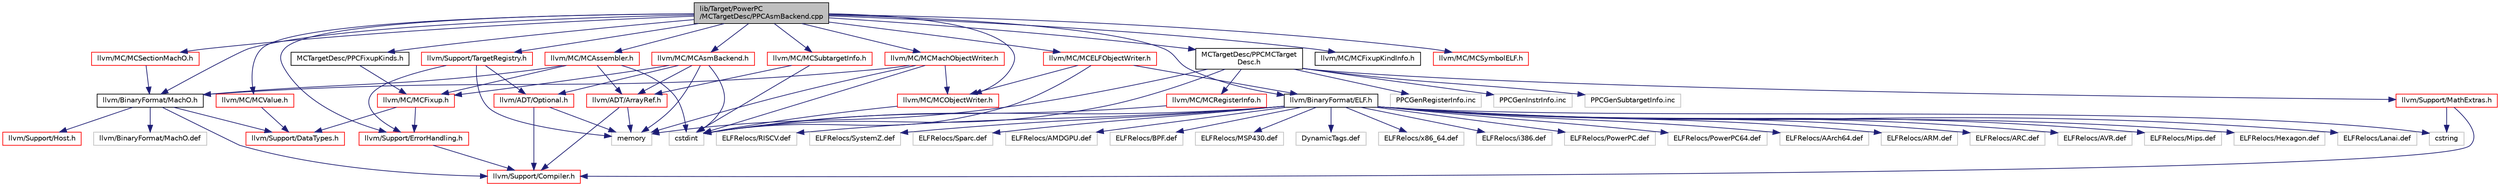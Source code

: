 digraph "lib/Target/PowerPC/MCTargetDesc/PPCAsmBackend.cpp"
{
 // LATEX_PDF_SIZE
  bgcolor="transparent";
  edge [fontname="Helvetica",fontsize="10",labelfontname="Helvetica",labelfontsize="10"];
  node [fontname="Helvetica",fontsize="10",shape="box"];
  Node1 [label="lib/Target/PowerPC\l/MCTargetDesc/PPCAsmBackend.cpp",height=0.2,width=0.4,color="black", fillcolor="grey75", style="filled", fontcolor="black",tooltip=" "];
  Node1 -> Node2 [color="midnightblue",fontsize="10",style="solid",fontname="Helvetica"];
  Node2 [label="MCTargetDesc/PPCFixupKinds.h",height=0.2,width=0.4,color="black",URL="$PPCFixupKinds_8h.html",tooltip=" "];
  Node2 -> Node3 [color="midnightblue",fontsize="10",style="solid",fontname="Helvetica"];
  Node3 [label="llvm/MC/MCFixup.h",height=0.2,width=0.4,color="red",URL="$MCFixup_8h.html",tooltip=" "];
  Node3 -> Node9 [color="midnightblue",fontsize="10",style="solid",fontname="Helvetica"];
  Node9 [label="llvm/Support/DataTypes.h",height=0.2,width=0.4,color="red",URL="$llvm_2Support_2DataTypes_8h.html",tooltip=" "];
  Node3 -> Node42 [color="midnightblue",fontsize="10",style="solid",fontname="Helvetica"];
  Node42 [label="llvm/Support/ErrorHandling.h",height=0.2,width=0.4,color="red",URL="$llvm_2Support_2ErrorHandling_8h.html",tooltip=" "];
  Node42 -> Node21 [color="midnightblue",fontsize="10",style="solid",fontname="Helvetica"];
  Node21 [label="llvm/Support/Compiler.h",height=0.2,width=0.4,color="red",URL="$Compiler_8h.html",tooltip=" "];
  Node1 -> Node61 [color="midnightblue",fontsize="10",style="solid",fontname="Helvetica"];
  Node61 [label="MCTargetDesc/PPCMCTarget\lDesc.h",height=0.2,width=0.4,color="black",URL="$PPCMCTargetDesc_8h.html",tooltip=" "];
  Node61 -> Node62 [color="midnightblue",fontsize="10",style="solid",fontname="Helvetica"];
  Node62 [label="llvm/MC/MCRegisterInfo.h",height=0.2,width=0.4,color="red",URL="$MCRegisterInfo_8h.html",tooltip=" "];
  Node62 -> Node48 [color="midnightblue",fontsize="10",style="solid",fontname="Helvetica"];
  Node48 [label="cstdint",height=0.2,width=0.4,color="grey75",tooltip=" "];
  Node61 -> Node35 [color="midnightblue",fontsize="10",style="solid",fontname="Helvetica"];
  Node35 [label="llvm/Support/MathExtras.h",height=0.2,width=0.4,color="red",URL="$MathExtras_8h.html",tooltip=" "];
  Node35 -> Node21 [color="midnightblue",fontsize="10",style="solid",fontname="Helvetica"];
  Node35 -> Node39 [color="midnightblue",fontsize="10",style="solid",fontname="Helvetica"];
  Node39 [label="cstring",height=0.2,width=0.4,color="grey75",tooltip=" "];
  Node61 -> Node48 [color="midnightblue",fontsize="10",style="solid",fontname="Helvetica"];
  Node61 -> Node29 [color="midnightblue",fontsize="10",style="solid",fontname="Helvetica"];
  Node29 [label="memory",height=0.2,width=0.4,color="grey75",tooltip=" "];
  Node61 -> Node69 [color="midnightblue",fontsize="10",style="solid",fontname="Helvetica"];
  Node69 [label="PPCGenRegisterInfo.inc",height=0.2,width=0.4,color="grey75",tooltip=" "];
  Node61 -> Node70 [color="midnightblue",fontsize="10",style="solid",fontname="Helvetica"];
  Node70 [label="PPCGenInstrInfo.inc",height=0.2,width=0.4,color="grey75",tooltip=" "];
  Node61 -> Node71 [color="midnightblue",fontsize="10",style="solid",fontname="Helvetica"];
  Node71 [label="PPCGenSubtargetInfo.inc",height=0.2,width=0.4,color="grey75",tooltip=" "];
  Node1 -> Node72 [color="midnightblue",fontsize="10",style="solid",fontname="Helvetica"];
  Node72 [label="llvm/BinaryFormat/ELF.h",height=0.2,width=0.4,color="black",URL="$BinaryFormat_2ELF_8h.html",tooltip=" "];
  Node72 -> Node48 [color="midnightblue",fontsize="10",style="solid",fontname="Helvetica"];
  Node72 -> Node39 [color="midnightblue",fontsize="10",style="solid",fontname="Helvetica"];
  Node72 -> Node73 [color="midnightblue",fontsize="10",style="solid",fontname="Helvetica"];
  Node73 [label="ELFRelocs/x86_64.def",height=0.2,width=0.4,color="grey75",tooltip=" "];
  Node72 -> Node74 [color="midnightblue",fontsize="10",style="solid",fontname="Helvetica"];
  Node74 [label="ELFRelocs/i386.def",height=0.2,width=0.4,color="grey75",tooltip=" "];
  Node72 -> Node75 [color="midnightblue",fontsize="10",style="solid",fontname="Helvetica"];
  Node75 [label="ELFRelocs/PowerPC.def",height=0.2,width=0.4,color="grey75",tooltip=" "];
  Node72 -> Node76 [color="midnightblue",fontsize="10",style="solid",fontname="Helvetica"];
  Node76 [label="ELFRelocs/PowerPC64.def",height=0.2,width=0.4,color="grey75",tooltip=" "];
  Node72 -> Node77 [color="midnightblue",fontsize="10",style="solid",fontname="Helvetica"];
  Node77 [label="ELFRelocs/AArch64.def",height=0.2,width=0.4,color="grey75",tooltip=" "];
  Node72 -> Node78 [color="midnightblue",fontsize="10",style="solid",fontname="Helvetica"];
  Node78 [label="ELFRelocs/ARM.def",height=0.2,width=0.4,color="grey75",tooltip=" "];
  Node72 -> Node79 [color="midnightblue",fontsize="10",style="solid",fontname="Helvetica"];
  Node79 [label="ELFRelocs/ARC.def",height=0.2,width=0.4,color="grey75",tooltip=" "];
  Node72 -> Node80 [color="midnightblue",fontsize="10",style="solid",fontname="Helvetica"];
  Node80 [label="ELFRelocs/AVR.def",height=0.2,width=0.4,color="grey75",tooltip=" "];
  Node72 -> Node81 [color="midnightblue",fontsize="10",style="solid",fontname="Helvetica"];
  Node81 [label="ELFRelocs/Mips.def",height=0.2,width=0.4,color="grey75",tooltip=" "];
  Node72 -> Node82 [color="midnightblue",fontsize="10",style="solid",fontname="Helvetica"];
  Node82 [label="ELFRelocs/Hexagon.def",height=0.2,width=0.4,color="grey75",tooltip=" "];
  Node72 -> Node83 [color="midnightblue",fontsize="10",style="solid",fontname="Helvetica"];
  Node83 [label="ELFRelocs/Lanai.def",height=0.2,width=0.4,color="grey75",tooltip=" "];
  Node72 -> Node84 [color="midnightblue",fontsize="10",style="solid",fontname="Helvetica"];
  Node84 [label="ELFRelocs/RISCV.def",height=0.2,width=0.4,color="grey75",tooltip=" "];
  Node72 -> Node85 [color="midnightblue",fontsize="10",style="solid",fontname="Helvetica"];
  Node85 [label="ELFRelocs/SystemZ.def",height=0.2,width=0.4,color="grey75",tooltip=" "];
  Node72 -> Node86 [color="midnightblue",fontsize="10",style="solid",fontname="Helvetica"];
  Node86 [label="ELFRelocs/Sparc.def",height=0.2,width=0.4,color="grey75",tooltip=" "];
  Node72 -> Node87 [color="midnightblue",fontsize="10",style="solid",fontname="Helvetica"];
  Node87 [label="ELFRelocs/AMDGPU.def",height=0.2,width=0.4,color="grey75",tooltip=" "];
  Node72 -> Node88 [color="midnightblue",fontsize="10",style="solid",fontname="Helvetica"];
  Node88 [label="ELFRelocs/BPF.def",height=0.2,width=0.4,color="grey75",tooltip=" "];
  Node72 -> Node89 [color="midnightblue",fontsize="10",style="solid",fontname="Helvetica"];
  Node89 [label="ELFRelocs/MSP430.def",height=0.2,width=0.4,color="grey75",tooltip=" "];
  Node72 -> Node90 [color="midnightblue",fontsize="10",style="solid",fontname="Helvetica"];
  Node90 [label="DynamicTags.def",height=0.2,width=0.4,color="grey75",tooltip=" "];
  Node1 -> Node91 [color="midnightblue",fontsize="10",style="solid",fontname="Helvetica"];
  Node91 [label="llvm/BinaryFormat/MachO.h",height=0.2,width=0.4,color="black",URL="$BinaryFormat_2MachO_8h.html",tooltip=" "];
  Node91 -> Node21 [color="midnightblue",fontsize="10",style="solid",fontname="Helvetica"];
  Node91 -> Node9 [color="midnightblue",fontsize="10",style="solid",fontname="Helvetica"];
  Node91 -> Node15 [color="midnightblue",fontsize="10",style="solid",fontname="Helvetica"];
  Node15 [label="llvm/Support/Host.h",height=0.2,width=0.4,color="red",URL="$Host_8h.html",tooltip=" "];
  Node91 -> Node92 [color="midnightblue",fontsize="10",style="solid",fontname="Helvetica"];
  Node92 [label="llvm/BinaryFormat/MachO.def",height=0.2,width=0.4,color="grey75",tooltip=" "];
  Node1 -> Node93 [color="midnightblue",fontsize="10",style="solid",fontname="Helvetica"];
  Node93 [label="llvm/MC/MCAsmBackend.h",height=0.2,width=0.4,color="red",URL="$MCAsmBackend_8h.html",tooltip=" "];
  Node93 -> Node7 [color="midnightblue",fontsize="10",style="solid",fontname="Helvetica"];
  Node7 [label="llvm/ADT/ArrayRef.h",height=0.2,width=0.4,color="red",URL="$ArrayRef_8h.html",tooltip=" "];
  Node7 -> Node21 [color="midnightblue",fontsize="10",style="solid",fontname="Helvetica"];
  Node7 -> Node29 [color="midnightblue",fontsize="10",style="solid",fontname="Helvetica"];
  Node93 -> Node19 [color="midnightblue",fontsize="10",style="solid",fontname="Helvetica"];
  Node19 [label="llvm/ADT/Optional.h",height=0.2,width=0.4,color="red",URL="$Optional_8h.html",tooltip=" "];
  Node19 -> Node21 [color="midnightblue",fontsize="10",style="solid",fontname="Helvetica"];
  Node19 -> Node29 [color="midnightblue",fontsize="10",style="solid",fontname="Helvetica"];
  Node93 -> Node3 [color="midnightblue",fontsize="10",style="solid",fontname="Helvetica"];
  Node93 -> Node48 [color="midnightblue",fontsize="10",style="solid",fontname="Helvetica"];
  Node93 -> Node29 [color="midnightblue",fontsize="10",style="solid",fontname="Helvetica"];
  Node1 -> Node104 [color="midnightblue",fontsize="10",style="solid",fontname="Helvetica"];
  Node104 [label="llvm/MC/MCAssembler.h",height=0.2,width=0.4,color="red",URL="$MCAssembler_8h.html",tooltip=" "];
  Node104 -> Node7 [color="midnightblue",fontsize="10",style="solid",fontname="Helvetica"];
  Node104 -> Node91 [color="midnightblue",fontsize="10",style="solid",fontname="Helvetica"];
  Node104 -> Node3 [color="midnightblue",fontsize="10",style="solid",fontname="Helvetica"];
  Node104 -> Node48 [color="midnightblue",fontsize="10",style="solid",fontname="Helvetica"];
  Node1 -> Node125 [color="midnightblue",fontsize="10",style="solid",fontname="Helvetica"];
  Node125 [label="llvm/MC/MCELFObjectWriter.h",height=0.2,width=0.4,color="red",URL="$MCELFObjectWriter_8h.html",tooltip=" "];
  Node125 -> Node72 [color="midnightblue",fontsize="10",style="solid",fontname="Helvetica"];
  Node125 -> Node127 [color="midnightblue",fontsize="10",style="solid",fontname="Helvetica"];
  Node127 [label="llvm/MC/MCObjectWriter.h",height=0.2,width=0.4,color="red",URL="$MCObjectWriter_8h.html",tooltip=" "];
  Node127 -> Node48 [color="midnightblue",fontsize="10",style="solid",fontname="Helvetica"];
  Node125 -> Node48 [color="midnightblue",fontsize="10",style="solid",fontname="Helvetica"];
  Node1 -> Node131 [color="midnightblue",fontsize="10",style="solid",fontname="Helvetica"];
  Node131 [label="llvm/MC/MCFixupKindInfo.h",height=0.2,width=0.4,color="black",URL="$MCFixupKindInfo_8h.html",tooltip=" "];
  Node1 -> Node132 [color="midnightblue",fontsize="10",style="solid",fontname="Helvetica"];
  Node132 [label="llvm/MC/MCMachObjectWriter.h",height=0.2,width=0.4,color="red",URL="$MCMachObjectWriter_8h.html",tooltip=" "];
  Node132 -> Node91 [color="midnightblue",fontsize="10",style="solid",fontname="Helvetica"];
  Node132 -> Node127 [color="midnightblue",fontsize="10",style="solid",fontname="Helvetica"];
  Node132 -> Node48 [color="midnightblue",fontsize="10",style="solid",fontname="Helvetica"];
  Node132 -> Node29 [color="midnightblue",fontsize="10",style="solid",fontname="Helvetica"];
  Node1 -> Node127 [color="midnightblue",fontsize="10",style="solid",fontname="Helvetica"];
  Node1 -> Node135 [color="midnightblue",fontsize="10",style="solid",fontname="Helvetica"];
  Node135 [label="llvm/MC/MCSectionMachO.h",height=0.2,width=0.4,color="red",URL="$MCSectionMachO_8h.html",tooltip=" "];
  Node135 -> Node91 [color="midnightblue",fontsize="10",style="solid",fontname="Helvetica"];
  Node1 -> Node136 [color="midnightblue",fontsize="10",style="solid",fontname="Helvetica"];
  Node136 [label="llvm/MC/MCSubtargetInfo.h",height=0.2,width=0.4,color="red",URL="$MCSubtargetInfo_8h.html",tooltip=" "];
  Node136 -> Node7 [color="midnightblue",fontsize="10",style="solid",fontname="Helvetica"];
  Node136 -> Node48 [color="midnightblue",fontsize="10",style="solid",fontname="Helvetica"];
  Node1 -> Node130 [color="midnightblue",fontsize="10",style="solid",fontname="Helvetica"];
  Node130 [label="llvm/MC/MCSymbolELF.h",height=0.2,width=0.4,color="red",URL="$MCSymbolELF_8h.html",tooltip=" "];
  Node1 -> Node141 [color="midnightblue",fontsize="10",style="solid",fontname="Helvetica"];
  Node141 [label="llvm/MC/MCValue.h",height=0.2,width=0.4,color="red",URL="$MCValue_8h.html",tooltip=" "];
  Node141 -> Node9 [color="midnightblue",fontsize="10",style="solid",fontname="Helvetica"];
  Node1 -> Node42 [color="midnightblue",fontsize="10",style="solid",fontname="Helvetica"];
  Node1 -> Node142 [color="midnightblue",fontsize="10",style="solid",fontname="Helvetica"];
  Node142 [label="llvm/Support/TargetRegistry.h",height=0.2,width=0.4,color="red",URL="$TargetRegistry_8h.html",tooltip=" "];
  Node142 -> Node19 [color="midnightblue",fontsize="10",style="solid",fontname="Helvetica"];
  Node142 -> Node42 [color="midnightblue",fontsize="10",style="solid",fontname="Helvetica"];
  Node142 -> Node29 [color="midnightblue",fontsize="10",style="solid",fontname="Helvetica"];
}
